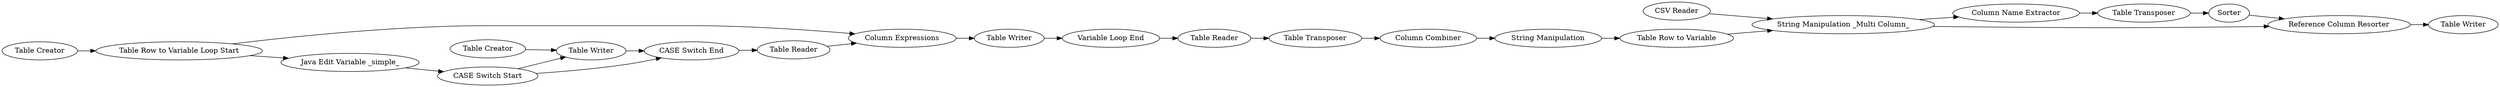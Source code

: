 digraph {
	"3630947908728736907_32" [label="Column Name Extractor"]
	"3630947908728736907_20" [label="CASE Switch Start"]
	"3630947908728736907_3" [label="Table Creator"]
	"3630947908728736907_21" [label="CASE Switch End"]
	"3630947908728736907_34" [label=Sorter]
	"3630947908728736907_31" [label="Table Writer"]
	"3630947908728736907_24" [label="Table Reader"]
	"3630947908728736907_26" [label="Variable Loop End"]
	"3630947908728736907_35" [label="Reference Column Resorter"]
	"3630947908728736907_22" [label="Table Writer"]
	"3630947908728736907_13" [label="Column Expressions"]
	"3630947908728736907_30" [label="CSV Reader"]
	"3630947908728736907_4" [label="String Manipulation _Multi Column_"]
	"3630947908728736907_23" [label="Java Edit Variable _simple_"]
	"3630947908728736907_12" [label="Table Row to Variable Loop Start"]
	"3630947908728736907_10" [label="Table Creator"]
	"3630947908728736907_25" [label="Table Writer"]
	"3630947908728736907_27" [label="Table Reader"]
	"3630947908728736907_29" [label="Table Row to Variable"]
	"3630947908728736907_28" [label="String Manipulation"]
	"3630947908728736907_6" [label="Table Transposer"]
	"3630947908728736907_8" [label="Column Combiner"]
	"3630947908728736907_33" [label="Table Transposer"]
	"3630947908728736907_3" -> "3630947908728736907_22"
	"3630947908728736907_6" -> "3630947908728736907_8"
	"3630947908728736907_27" -> "3630947908728736907_6"
	"3630947908728736907_4" -> "3630947908728736907_32"
	"3630947908728736907_4" -> "3630947908728736907_35"
	"3630947908728736907_32" -> "3630947908728736907_33"
	"3630947908728736907_29" -> "3630947908728736907_4"
	"3630947908728736907_30" -> "3630947908728736907_4"
	"3630947908728736907_34" -> "3630947908728736907_35"
	"3630947908728736907_25" -> "3630947908728736907_26"
	"3630947908728736907_12" -> "3630947908728736907_13"
	"3630947908728736907_35" -> "3630947908728736907_31"
	"3630947908728736907_24" -> "3630947908728736907_13"
	"3630947908728736907_13" -> "3630947908728736907_25"
	"3630947908728736907_23" -> "3630947908728736907_20"
	"3630947908728736907_20" -> "3630947908728736907_21"
	"3630947908728736907_26" -> "3630947908728736907_27"
	"3630947908728736907_21" -> "3630947908728736907_24"
	"3630947908728736907_33" -> "3630947908728736907_34"
	"3630947908728736907_20" -> "3630947908728736907_22"
	"3630947908728736907_28" -> "3630947908728736907_29"
	"3630947908728736907_12" -> "3630947908728736907_23"
	"3630947908728736907_8" -> "3630947908728736907_28"
	"3630947908728736907_10" -> "3630947908728736907_12"
	"3630947908728736907_22" -> "3630947908728736907_21"
	rankdir=LR
}

